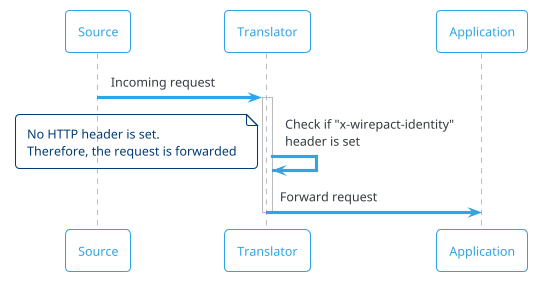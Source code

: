 @startuml
!theme cerulean-outline

participant "Source" as s
participant "Translator" as t
participant "Application" as a

s -> t: Incoming request
activate t
    t -> t: Check if "x-wirepact-identity"\nheader is set
    note left
        No HTTP header is set.
        Therefore, the request is forwarded
    end note
    t -> a: Forward request
deactivate t

@enduml
